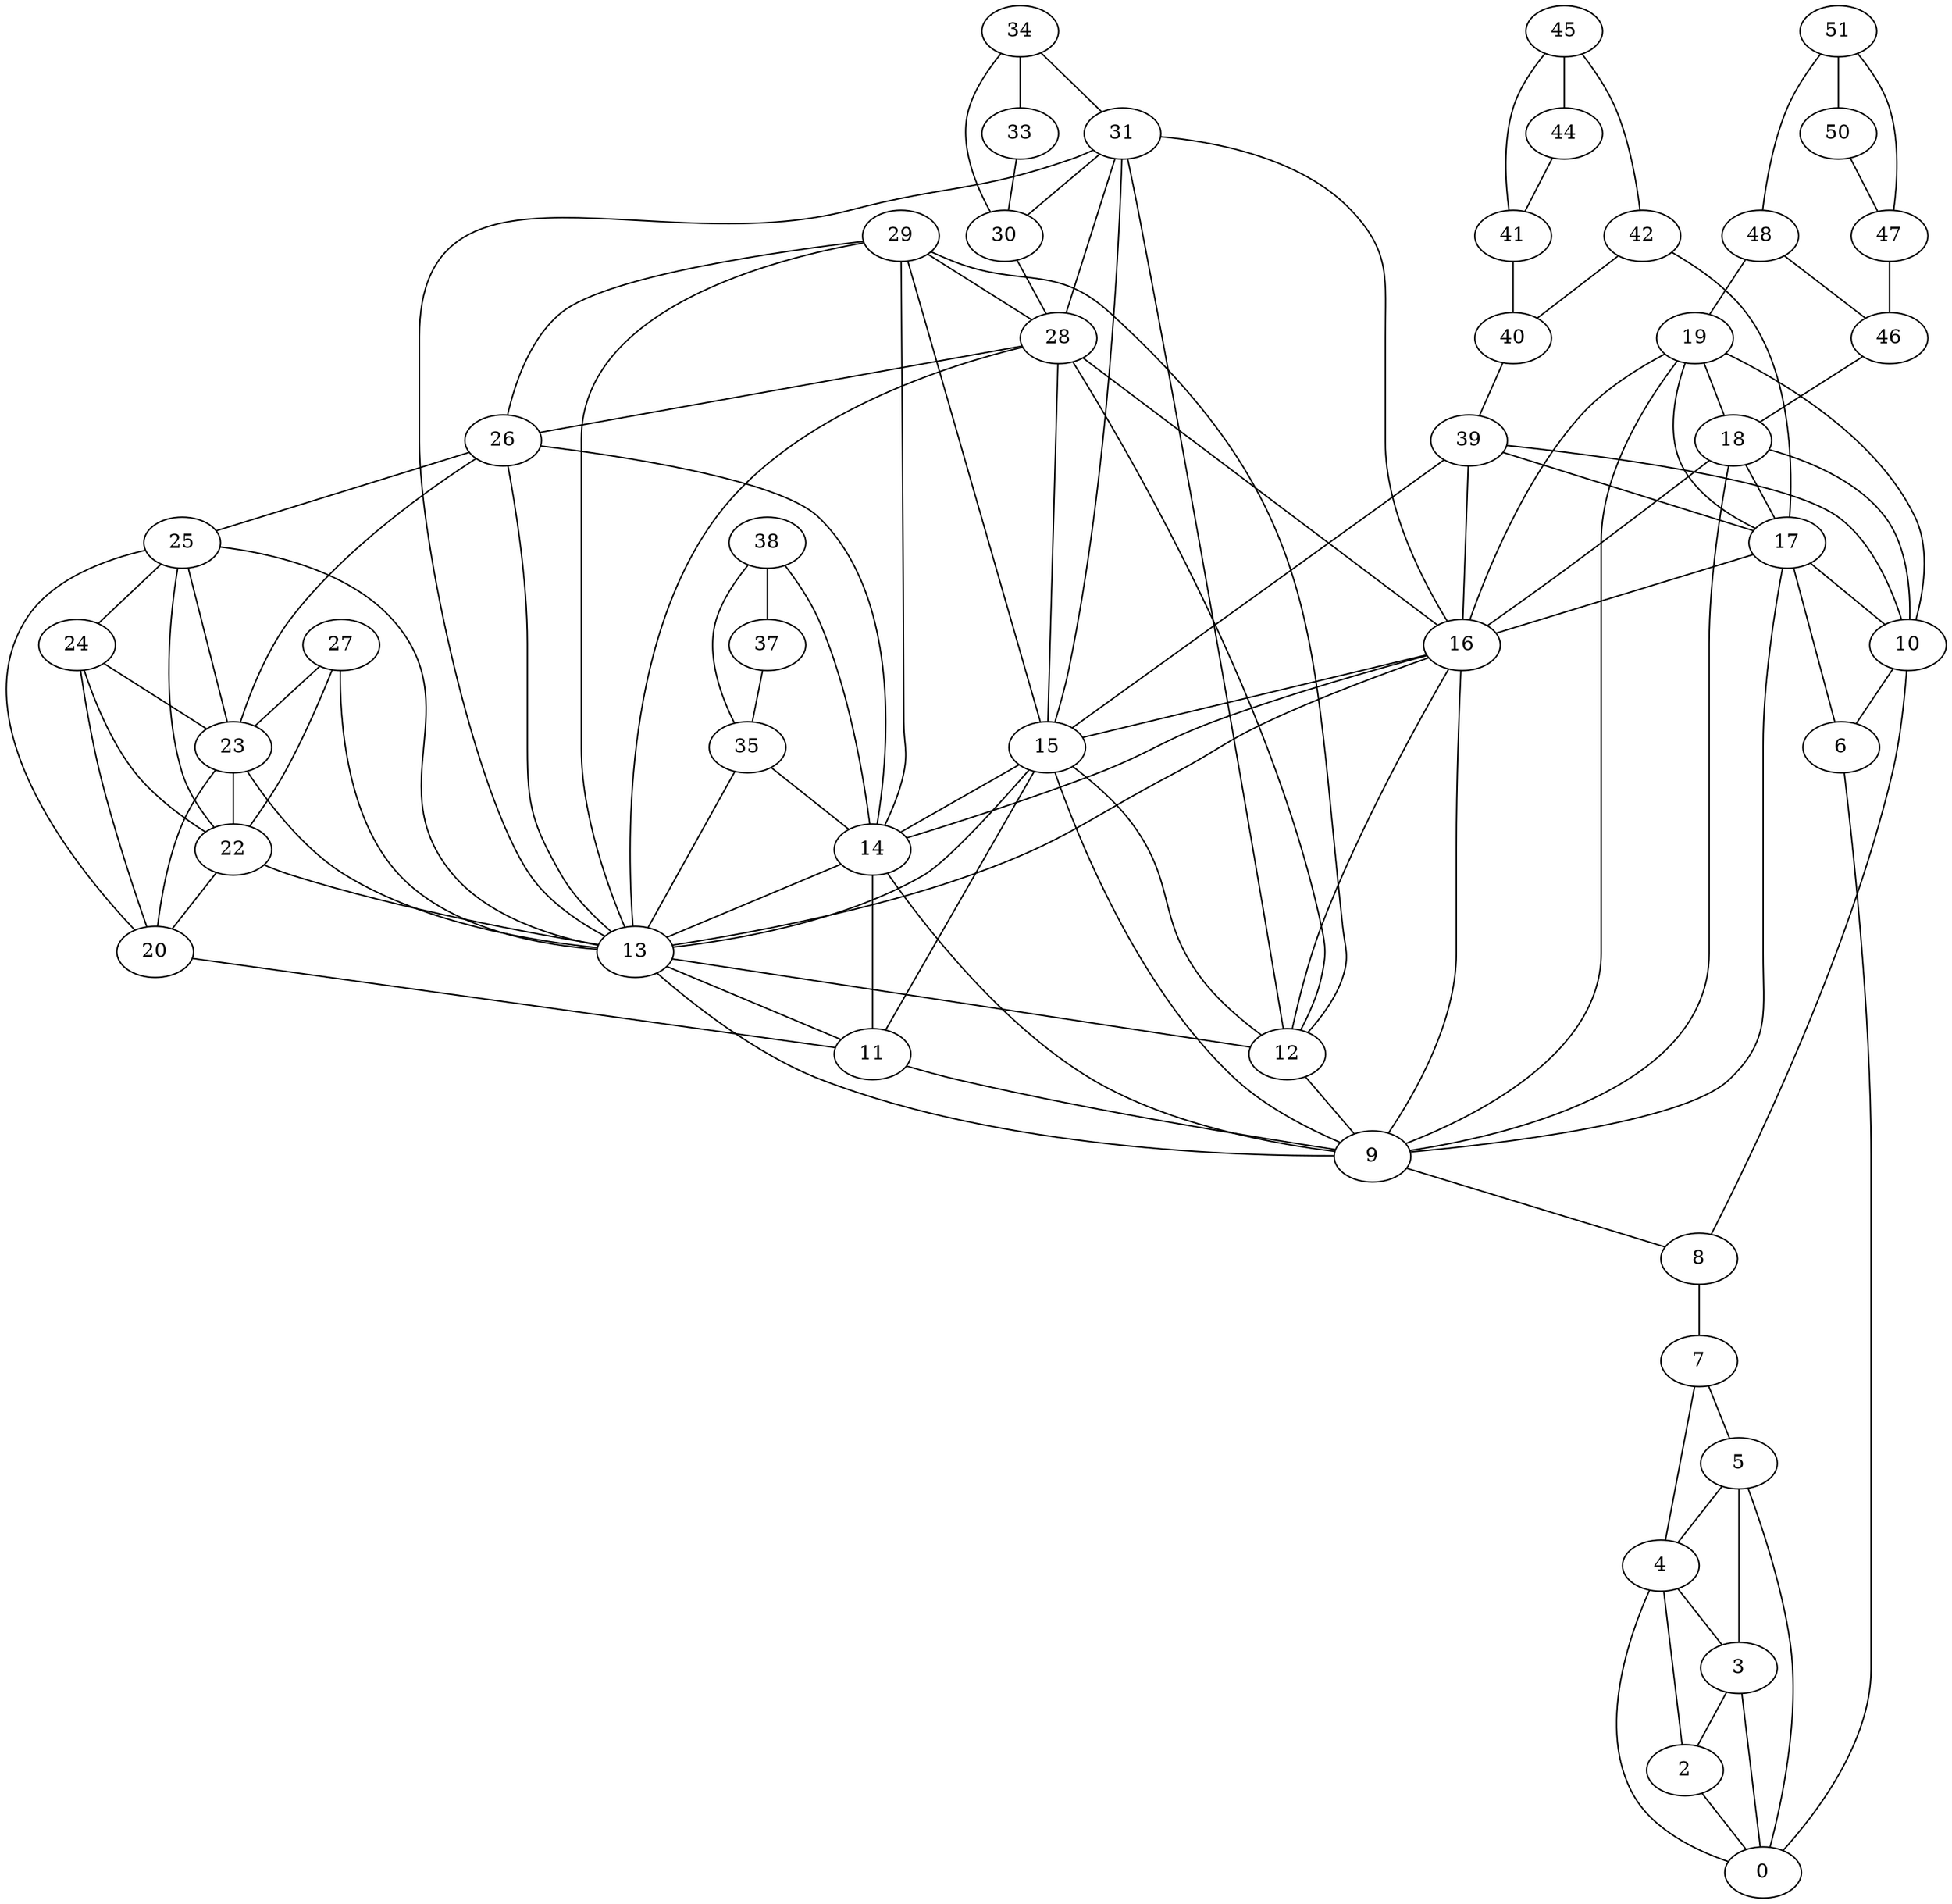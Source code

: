 graph G {
0;

2;

3;

4;

5;

6;

7;

8;

9;

10;

11;

12;

13;

14;

15;

16;

17;

18;

19;

20;

22;

23;

24;

25;

26;

27;

28;

29;

30;

31;

33;

34;

35;

37;

38;

39;

40;

41;

42;

44;

45;

46;

47;

48;

50;

51;

2 -- 0;

3 -- 0;

3 -- 2;

4 -- 0;

4 -- 2;

4 -- 3;

5 -- 0;

5 -- 3;

5 -- 4;

6 -- 0;

7 -- 4;

7 -- 5;

8 -- 7;

9 -- 8;

10 -- 6;

10 -- 8;

11 -- 9;

12 -- 9;

13 -- 9;

13 -- 11;

13 -- 12;

14 -- 9;

14 -- 11;

14 -- 13;

15 -- 9;

15 -- 11;

15 -- 12;

15 -- 13;

15 -- 14;

16 -- 9;

16 -- 12;

16 -- 13;

16 -- 14;

16 -- 15;

17 -- 6;

17 -- 9;

17 -- 10;

17 -- 16;

18 -- 9;

18 -- 10;

18 -- 16;

18 -- 17;

19 -- 9;

19 -- 10;

19 -- 16;

19 -- 17;

19 -- 18;

20 -- 11;

22 -- 13;

22 -- 20;

23 -- 13;

23 -- 20;

23 -- 22;

24 -- 20;

24 -- 22;

24 -- 23;

25 -- 13;

25 -- 20;

25 -- 22;

25 -- 23;

25 -- 24;

26 -- 13;

26 -- 14;

26 -- 23;

26 -- 25;

27 -- 13;

27 -- 22;

27 -- 23;

28 -- 12;

28 -- 13;

28 -- 15;

28 -- 16;

28 -- 26;

29 -- 12;

29 -- 13;

29 -- 14;

29 -- 15;

29 -- 26;

29 -- 28;

30 -- 28;

31 -- 12;

31 -- 13;

31 -- 15;

31 -- 16;

31 -- 28;

31 -- 30;

33 -- 30;

34 -- 30;

34 -- 31;

34 -- 33;

35 -- 13;

35 -- 14;

37 -- 35;

38 -- 14;

38 -- 35;

38 -- 37;

39 -- 10;

39 -- 15;

39 -- 16;

39 -- 17;

40 -- 39;

41 -- 40;

42 -- 17;

42 -- 40;

44 -- 41;

45 -- 41;

45 -- 42;

45 -- 44;

46 -- 18;

47 -- 46;

48 -- 19;

48 -- 46;

50 -- 47;

51 -- 47;

51 -- 48;

51 -- 50;

}
